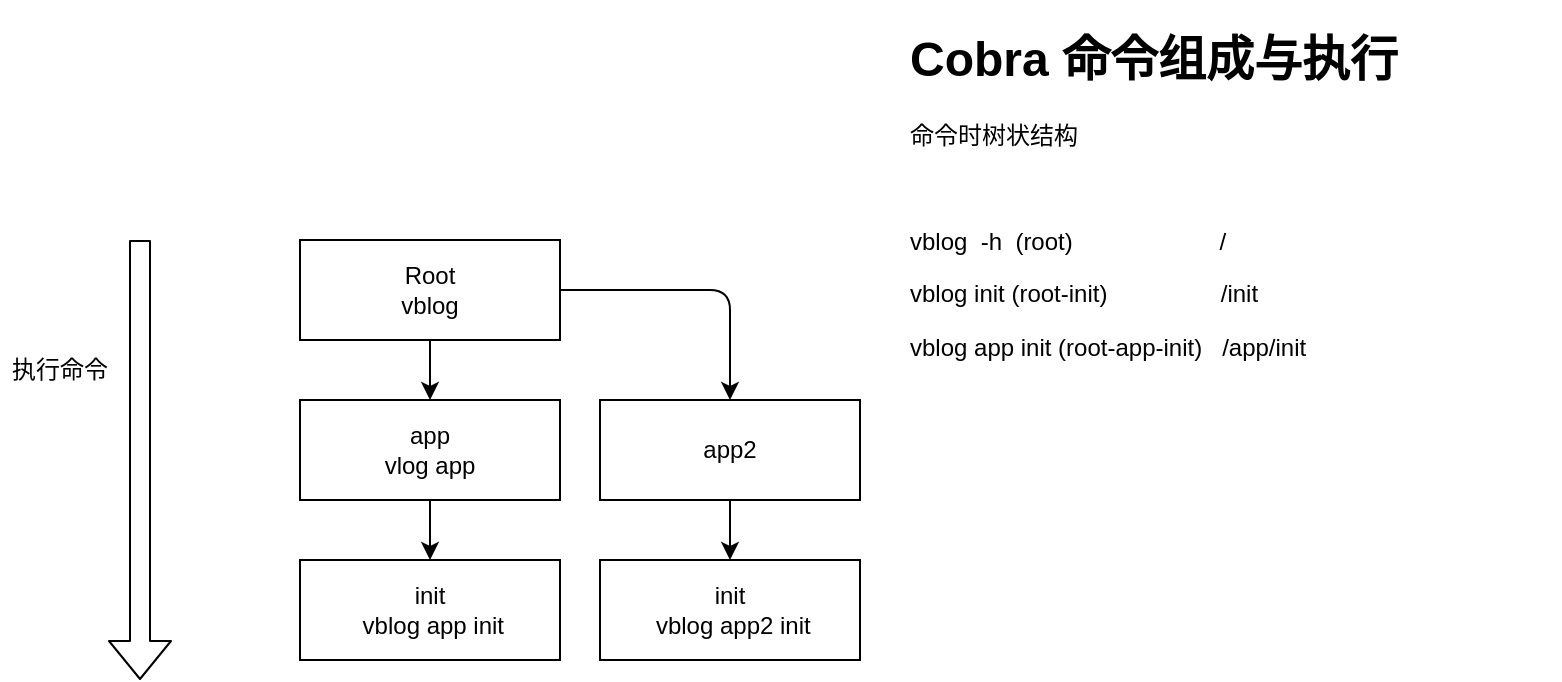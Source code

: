 <mxfile>
    <diagram id="7OdErBMgxrqg_BjzjKmo" name="第 1 页">
        <mxGraphModel dx="1166" dy="372" grid="1" gridSize="10" guides="1" tooltips="1" connect="1" arrows="1" fold="1" page="1" pageScale="1" pageWidth="827" pageHeight="1169" math="0" shadow="0">
            <root>
                <mxCell id="0"/>
                <mxCell id="1" parent="0"/>
                <mxCell id="12" style="edgeStyle=none;html=1;exitX=0.5;exitY=1;exitDx=0;exitDy=0;" edge="1" parent="1" source="2" target="8">
                    <mxGeometry relative="1" as="geometry"/>
                </mxCell>
                <mxCell id="15" style="edgeStyle=orthogonalEdgeStyle;html=1;exitX=1;exitY=0.5;exitDx=0;exitDy=0;entryX=0.5;entryY=0;entryDx=0;entryDy=0;" edge="1" parent="1" source="2" target="13">
                    <mxGeometry relative="1" as="geometry"/>
                </mxCell>
                <mxCell id="2" value="Root&lt;br&gt;vblog" style="rounded=0;whiteSpace=wrap;html=1;" vertex="1" parent="1">
                    <mxGeometry x="170" y="220" width="130" height="50" as="geometry"/>
                </mxCell>
                <mxCell id="3" value="&lt;h1&gt;Cobra 命令组成与执行&lt;/h1&gt;&lt;p&gt;命令时树状结构&lt;/p&gt;&lt;p&gt;&lt;br&gt;&lt;/p&gt;&lt;p&gt;vblog&amp;nbsp; -h&amp;nbsp; (root)&amp;nbsp; &amp;nbsp; &amp;nbsp; &amp;nbsp; &amp;nbsp; &amp;nbsp; &amp;nbsp; &amp;nbsp; &amp;nbsp; &amp;nbsp; &amp;nbsp; /&lt;/p&gt;&lt;p&gt;vblog init (root-init)&amp;nbsp; &amp;nbsp; &amp;nbsp; &amp;nbsp; &amp;nbsp; &amp;nbsp; &amp;nbsp; &amp;nbsp; &amp;nbsp;/init&lt;/p&gt;&lt;p&gt;vblog app init (root-app-init)&amp;nbsp; &amp;nbsp;/app/init&lt;/p&gt;" style="text;html=1;strokeColor=none;fillColor=none;spacing=5;spacingTop=-20;whiteSpace=wrap;overflow=hidden;rounded=0;" vertex="1" parent="1">
                    <mxGeometry x="470" y="110" width="330" height="200" as="geometry"/>
                </mxCell>
                <mxCell id="5" value="" style="shape=flexArrow;endArrow=classic;html=1;" edge="1" parent="1">
                    <mxGeometry width="50" height="50" relative="1" as="geometry">
                        <mxPoint x="90" y="220" as="sourcePoint"/>
                        <mxPoint x="90" y="440" as="targetPoint"/>
                    </mxGeometry>
                </mxCell>
                <mxCell id="6" value="执行命令" style="text;html=1;strokeColor=none;fillColor=none;align=center;verticalAlign=middle;whiteSpace=wrap;rounded=0;" vertex="1" parent="1">
                    <mxGeometry x="20" y="270" width="60" height="30" as="geometry"/>
                </mxCell>
                <mxCell id="11" style="edgeStyle=none;html=1;exitX=0.5;exitY=1;exitDx=0;exitDy=0;entryX=0.5;entryY=0;entryDx=0;entryDy=0;" edge="1" parent="1" source="8" target="9">
                    <mxGeometry relative="1" as="geometry"/>
                </mxCell>
                <mxCell id="8" value="app&lt;br&gt;vlog app" style="rounded=0;whiteSpace=wrap;html=1;" vertex="1" parent="1">
                    <mxGeometry x="170" y="300" width="130" height="50" as="geometry"/>
                </mxCell>
                <mxCell id="9" value="init&lt;br&gt;&amp;nbsp;vblog app init" style="rounded=0;whiteSpace=wrap;html=1;" vertex="1" parent="1">
                    <mxGeometry x="170" y="380" width="130" height="50" as="geometry"/>
                </mxCell>
                <mxCell id="16" style="edgeStyle=orthogonalEdgeStyle;html=1;exitX=0.5;exitY=1;exitDx=0;exitDy=0;entryX=0.5;entryY=0;entryDx=0;entryDy=0;" edge="1" parent="1" source="13" target="14">
                    <mxGeometry relative="1" as="geometry"/>
                </mxCell>
                <mxCell id="13" value="app2" style="rounded=0;whiteSpace=wrap;html=1;" vertex="1" parent="1">
                    <mxGeometry x="320" y="300" width="130" height="50" as="geometry"/>
                </mxCell>
                <mxCell id="14" value="init&lt;br&gt;&amp;nbsp;vblog app2 init" style="rounded=0;whiteSpace=wrap;html=1;" vertex="1" parent="1">
                    <mxGeometry x="320" y="380" width="130" height="50" as="geometry"/>
                </mxCell>
            </root>
        </mxGraphModel>
    </diagram>
</mxfile>